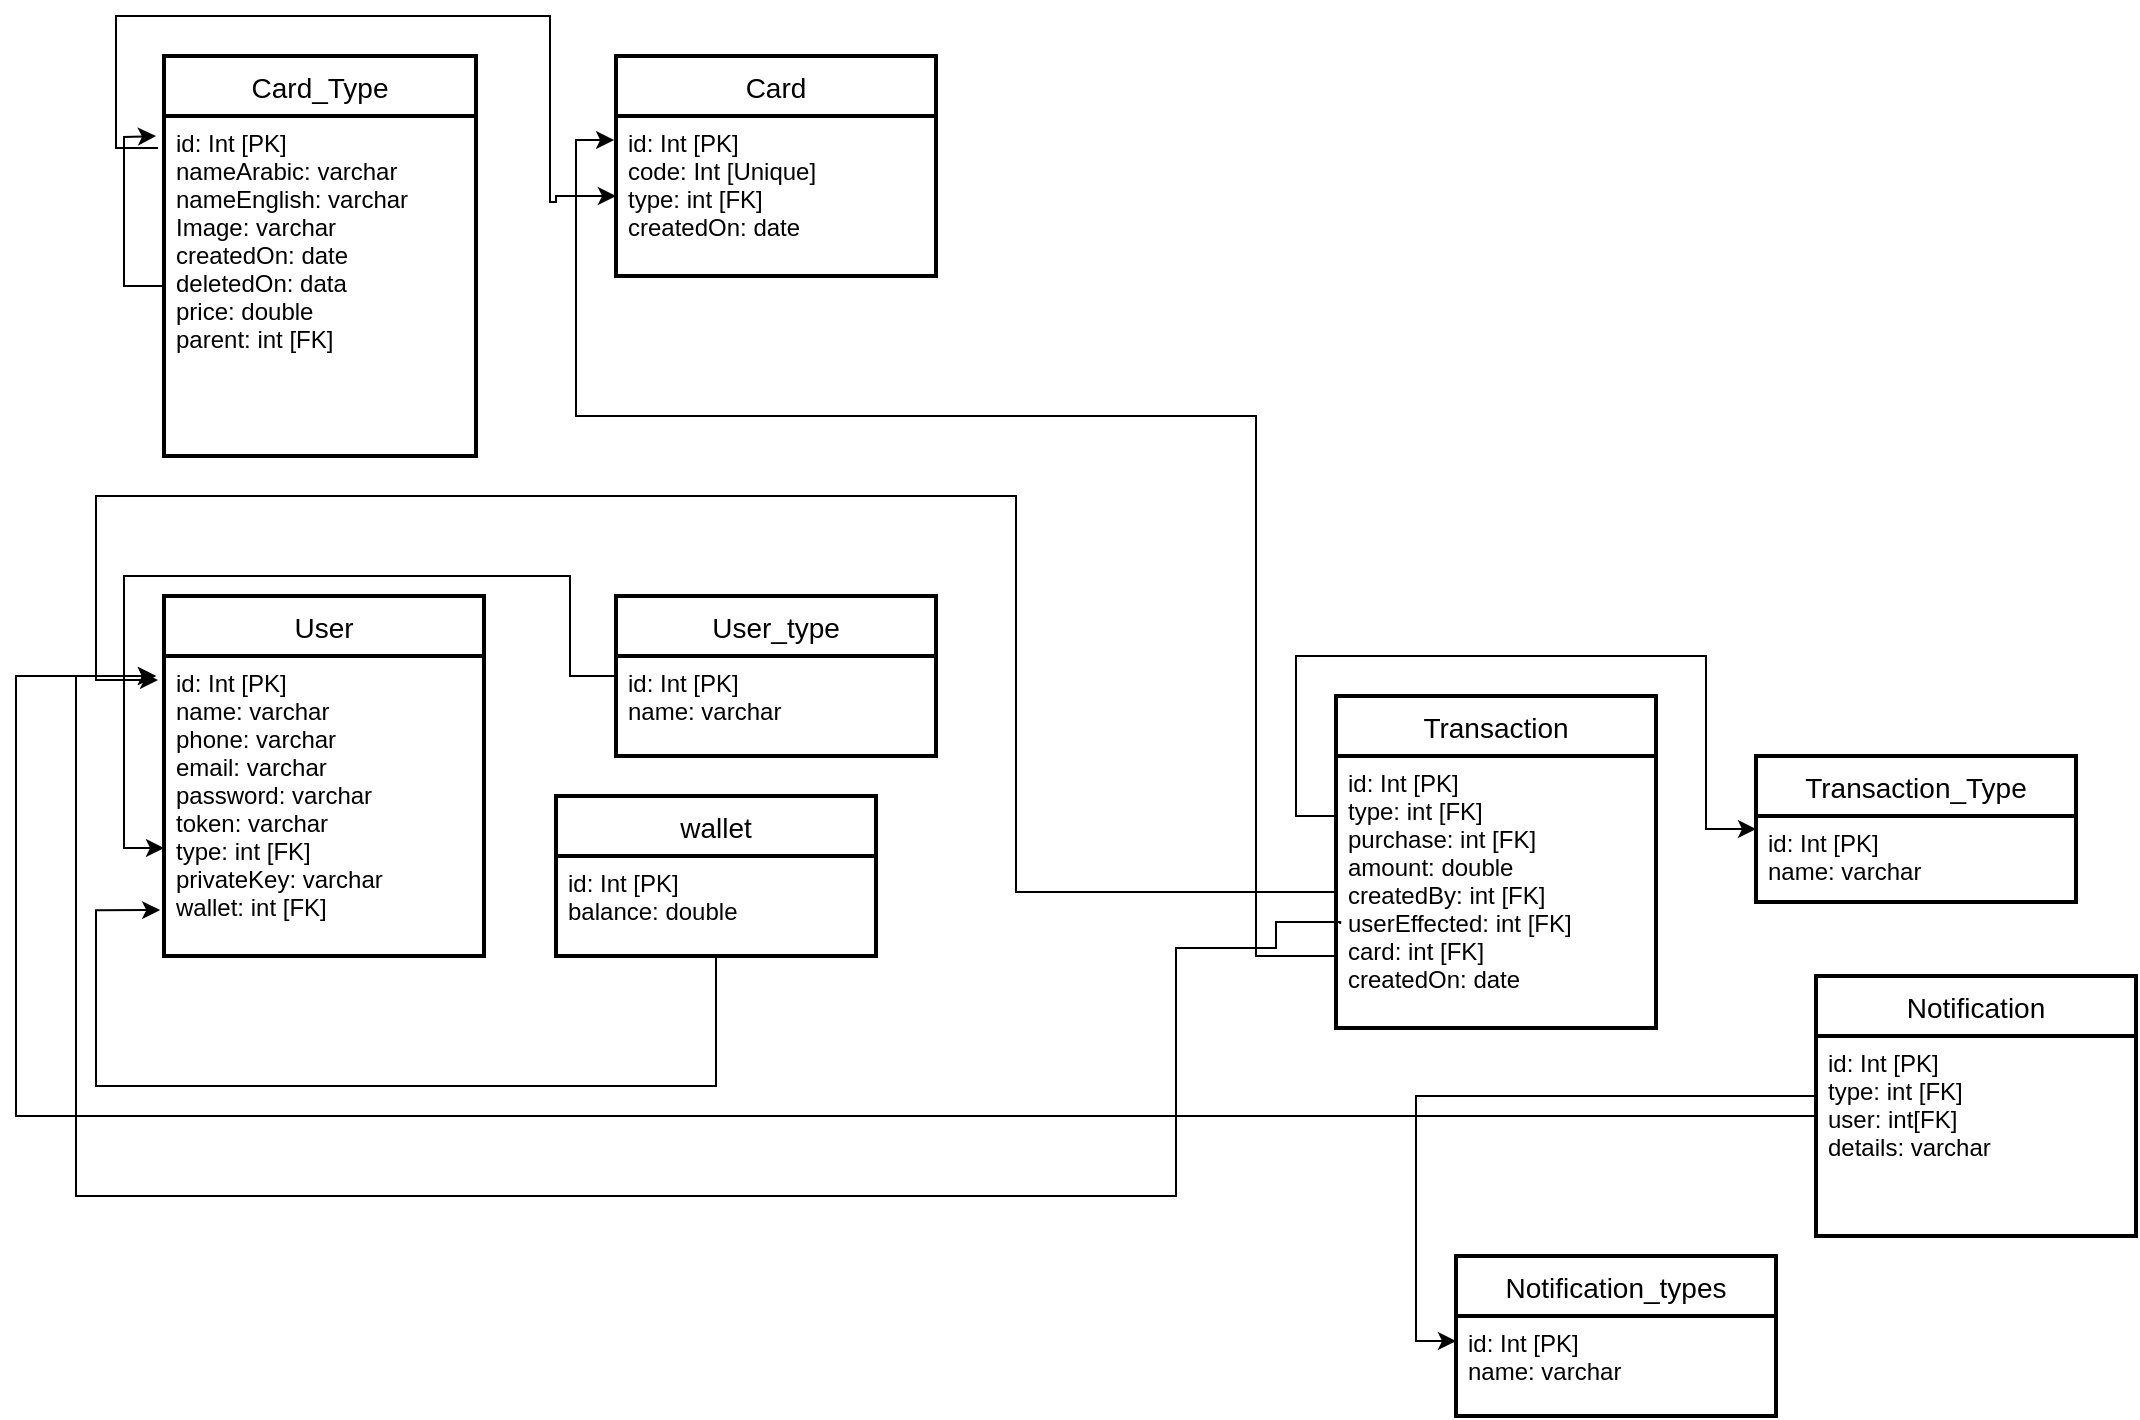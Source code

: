 <mxfile>
    <diagram id="LrKRrKTN13Jg255d45Nv" name="Page-1">
        <mxGraphModel dx="1144" dy="541" grid="1" gridSize="10" guides="1" tooltips="1" connect="1" arrows="1" fold="1" page="1" pageScale="1" pageWidth="1169" pageHeight="827" math="0" shadow="0">
            <root>
                <mxCell id="0"/>
                <mxCell id="1" parent="0"/>
                <mxCell id="s4tusYUxzzBqLr3-l9wo-1" value="Card" style="swimlane;childLayout=stackLayout;horizontal=1;startSize=30;horizontalStack=0;rounded=1;fontSize=14;fontStyle=0;strokeWidth=2;resizeParent=0;resizeLast=1;shadow=0;dashed=0;align=center;arcSize=0;" parent="1" vertex="1">
                    <mxGeometry x="350" y="70" width="160" height="110" as="geometry">
                        <mxRectangle x="40" y="90" width="60" height="30" as="alternateBounds"/>
                    </mxGeometry>
                </mxCell>
                <mxCell id="s4tusYUxzzBqLr3-l9wo-2" value="id: Int [PK]&#10;code: Int [Unique]&#10;type: int [FK]&#10;createdOn: date" style="align=left;strokeColor=none;fillColor=none;spacingLeft=4;fontSize=12;verticalAlign=top;resizable=0;rotatable=0;part=1;" parent="s4tusYUxzzBqLr3-l9wo-1" vertex="1">
                    <mxGeometry y="30" width="160" height="80" as="geometry"/>
                </mxCell>
                <mxCell id="s4tusYUxzzBqLr3-l9wo-6" style="edgeStyle=orthogonalEdgeStyle;rounded=0;orthogonalLoop=1;jettySize=auto;html=1;entryX=0;entryY=0.5;entryDx=0;entryDy=0;exitX=-0.019;exitY=0.094;exitDx=0;exitDy=0;exitPerimeter=0;" parent="1" source="s4tusYUxzzBqLr3-l9wo-5" target="s4tusYUxzzBqLr3-l9wo-2" edge="1">
                    <mxGeometry relative="1" as="geometry">
                        <mxPoint x="40" y="120" as="sourcePoint"/>
                        <Array as="points">
                            <mxPoint x="121" y="116"/>
                            <mxPoint x="100" y="116"/>
                            <mxPoint x="100" y="50"/>
                            <mxPoint x="317" y="50"/>
                            <mxPoint x="317" y="143"/>
                            <mxPoint x="320" y="143"/>
                            <mxPoint x="320" y="140"/>
                        </Array>
                    </mxGeometry>
                </mxCell>
                <mxCell id="s4tusYUxzzBqLr3-l9wo-4" value="Card_Type" style="swimlane;childLayout=stackLayout;horizontal=1;startSize=30;horizontalStack=0;rounded=1;fontSize=14;fontStyle=0;strokeWidth=2;resizeParent=0;resizeLast=1;shadow=0;dashed=0;align=center;arcSize=0;" parent="1" vertex="1">
                    <mxGeometry x="124" y="70" width="156" height="200" as="geometry">
                        <mxRectangle x="40" y="90" width="60" height="30" as="alternateBounds"/>
                    </mxGeometry>
                </mxCell>
                <mxCell id="s4tusYUxzzBqLr3-l9wo-5" value="id: Int [PK]&#10;nameArabic: varchar&#10;nameEnglish: varchar&#10;Image: varchar&#10;createdOn: date&#10;deletedOn: data&#10;price: double&#10;parent: int [FK]&#10;&#10;&#10;" style="align=left;strokeColor=none;fillColor=none;spacingLeft=4;fontSize=12;verticalAlign=top;resizable=0;rotatable=0;part=1;" parent="s4tusYUxzzBqLr3-l9wo-4" vertex="1">
                    <mxGeometry y="30" width="156" height="170" as="geometry"/>
                </mxCell>
                <mxCell id="s4tusYUxzzBqLr3-l9wo-7" value="User" style="swimlane;childLayout=stackLayout;horizontal=1;startSize=30;horizontalStack=0;rounded=1;fontSize=14;fontStyle=0;strokeWidth=2;resizeParent=0;resizeLast=1;shadow=0;dashed=0;align=center;arcSize=0;" parent="1" vertex="1">
                    <mxGeometry x="124" y="340" width="160" height="180" as="geometry">
                        <mxRectangle x="40" y="90" width="60" height="30" as="alternateBounds"/>
                    </mxGeometry>
                </mxCell>
                <mxCell id="s4tusYUxzzBqLr3-l9wo-8" value="id: Int [PK]&#10;name: varchar&#10;phone: varchar&#10;email: varchar&#10;password: varchar&#10;token: varchar&#10;type: int [FK]&#10;privateKey: varchar&#10;wallet: int [FK]&#10;&#10;" style="align=left;strokeColor=none;fillColor=none;spacingLeft=4;fontSize=12;verticalAlign=top;resizable=0;rotatable=0;part=1;" parent="s4tusYUxzzBqLr3-l9wo-7" vertex="1">
                    <mxGeometry y="30" width="160" height="150" as="geometry"/>
                </mxCell>
                <mxCell id="s4tusYUxzzBqLr3-l9wo-9" value="User_type" style="swimlane;childLayout=stackLayout;horizontal=1;startSize=30;horizontalStack=0;rounded=1;fontSize=14;fontStyle=0;strokeWidth=2;resizeParent=0;resizeLast=1;shadow=0;dashed=0;align=center;arcSize=0;" parent="1" vertex="1">
                    <mxGeometry x="350" y="340" width="160" height="80" as="geometry">
                        <mxRectangle x="40" y="90" width="60" height="30" as="alternateBounds"/>
                    </mxGeometry>
                </mxCell>
                <mxCell id="s4tusYUxzzBqLr3-l9wo-10" value="id: Int [PK]&#10;name: varchar&#10;" style="align=left;strokeColor=none;fillColor=none;spacingLeft=4;fontSize=12;verticalAlign=top;resizable=0;rotatable=0;part=1;" parent="s4tusYUxzzBqLr3-l9wo-9" vertex="1">
                    <mxGeometry y="30" width="160" height="50" as="geometry"/>
                </mxCell>
                <mxCell id="s4tusYUxzzBqLr3-l9wo-11" style="edgeStyle=orthogonalEdgeStyle;rounded=0;orthogonalLoop=1;jettySize=auto;html=1;entryX=0;entryY=0.64;entryDx=0;entryDy=0;entryPerimeter=0;" parent="1" source="s4tusYUxzzBqLr3-l9wo-10" target="s4tusYUxzzBqLr3-l9wo-8" edge="1">
                    <mxGeometry relative="1" as="geometry">
                        <Array as="points">
                            <mxPoint x="327" y="380"/>
                            <mxPoint x="327" y="330"/>
                            <mxPoint x="104" y="330"/>
                            <mxPoint x="104" y="466"/>
                        </Array>
                    </mxGeometry>
                </mxCell>
                <mxCell id="s4tusYUxzzBqLr3-l9wo-12" value="wallet" style="swimlane;childLayout=stackLayout;horizontal=1;startSize=30;horizontalStack=0;rounded=1;fontSize=14;fontStyle=0;strokeWidth=2;resizeParent=0;resizeLast=1;shadow=0;dashed=0;align=center;arcSize=0;" parent="1" vertex="1">
                    <mxGeometry x="320" y="440" width="160" height="80" as="geometry">
                        <mxRectangle x="40" y="90" width="60" height="30" as="alternateBounds"/>
                    </mxGeometry>
                </mxCell>
                <mxCell id="s4tusYUxzzBqLr3-l9wo-13" value="id: Int [PK]&#10;balance: double&#10;" style="align=left;strokeColor=none;fillColor=none;spacingLeft=4;fontSize=12;verticalAlign=top;resizable=0;rotatable=0;part=1;" parent="s4tusYUxzzBqLr3-l9wo-12" vertex="1">
                    <mxGeometry y="30" width="160" height="50" as="geometry"/>
                </mxCell>
                <mxCell id="s4tusYUxzzBqLr3-l9wo-14" style="edgeStyle=orthogonalEdgeStyle;rounded=0;orthogonalLoop=1;jettySize=auto;html=1;entryX=-0.012;entryY=0.847;entryDx=0;entryDy=0;entryPerimeter=0;" parent="1" source="s4tusYUxzzBqLr3-l9wo-13" target="s4tusYUxzzBqLr3-l9wo-8" edge="1">
                    <mxGeometry relative="1" as="geometry">
                        <Array as="points">
                            <mxPoint x="90" y="585"/>
                            <mxPoint x="90" y="497"/>
                        </Array>
                    </mxGeometry>
                </mxCell>
                <mxCell id="s4tusYUxzzBqLr3-l9wo-28" style="edgeStyle=orthogonalEdgeStyle;rounded=0;orthogonalLoop=1;jettySize=auto;html=1;exitX=0.013;exitY=0.618;exitDx=0;exitDy=0;exitPerimeter=0;" parent="1" source="s4tusYUxzzBqLr3-l9wo-21" edge="1">
                    <mxGeometry relative="1" as="geometry">
                        <mxPoint x="120" y="380" as="targetPoint"/>
                        <Array as="points">
                            <mxPoint x="712" y="503"/>
                            <mxPoint x="680" y="503"/>
                            <mxPoint x="680" y="516"/>
                            <mxPoint x="630" y="516"/>
                            <mxPoint x="630" y="640"/>
                            <mxPoint x="80" y="640"/>
                            <mxPoint x="80" y="380"/>
                        </Array>
                    </mxGeometry>
                </mxCell>
                <mxCell id="s4tusYUxzzBqLr3-l9wo-20" value="Transaction" style="swimlane;childLayout=stackLayout;horizontal=1;startSize=30;horizontalStack=0;rounded=1;fontSize=14;fontStyle=0;strokeWidth=2;resizeParent=0;resizeLast=1;shadow=0;dashed=0;align=center;arcSize=0;" parent="1" vertex="1">
                    <mxGeometry x="710" y="390" width="160" height="166" as="geometry">
                        <mxRectangle x="40" y="90" width="60" height="30" as="alternateBounds"/>
                    </mxGeometry>
                </mxCell>
                <mxCell id="s4tusYUxzzBqLr3-l9wo-21" value="id: Int [PK]&#10;type: int [FK]&#10;purchase: int [FK]&#10;amount: double&#10;createdBy: int [FK]&#10;userEffected: int [FK]&#10;card: int [FK]&#10;createdOn: date" style="align=left;strokeColor=none;fillColor=none;spacingLeft=4;fontSize=12;verticalAlign=top;resizable=0;rotatable=0;part=1;" parent="s4tusYUxzzBqLr3-l9wo-20" vertex="1">
                    <mxGeometry y="30" width="160" height="136" as="geometry"/>
                </mxCell>
                <mxCell id="s4tusYUxzzBqLr3-l9wo-22" value="Transaction_Type" style="swimlane;childLayout=stackLayout;horizontal=1;startSize=30;horizontalStack=0;rounded=1;fontSize=14;fontStyle=0;strokeWidth=2;resizeParent=0;resizeLast=1;shadow=0;dashed=0;align=center;arcSize=0;" parent="1" vertex="1">
                    <mxGeometry x="920" y="420" width="160" height="73" as="geometry">
                        <mxRectangle x="40" y="90" width="60" height="30" as="alternateBounds"/>
                    </mxGeometry>
                </mxCell>
                <mxCell id="s4tusYUxzzBqLr3-l9wo-23" value="id: Int [PK]&#10;name: varchar" style="align=left;strokeColor=none;fillColor=none;spacingLeft=4;fontSize=12;verticalAlign=top;resizable=0;rotatable=0;part=1;" parent="s4tusYUxzzBqLr3-l9wo-22" vertex="1">
                    <mxGeometry y="30" width="160" height="43" as="geometry"/>
                </mxCell>
                <mxCell id="s4tusYUxzzBqLr3-l9wo-26" style="edgeStyle=orthogonalEdgeStyle;rounded=0;orthogonalLoop=1;jettySize=auto;html=1;exitX=0;exitY=0.25;exitDx=0;exitDy=0;entryX=0;entryY=0.5;entryDx=0;entryDy=0;" parent="1" source="s4tusYUxzzBqLr3-l9wo-21" target="s4tusYUxzzBqLr3-l9wo-22" edge="1">
                    <mxGeometry relative="1" as="geometry">
                        <Array as="points">
                            <mxPoint x="710" y="450"/>
                            <mxPoint x="690" y="450"/>
                            <mxPoint x="690" y="370"/>
                            <mxPoint x="895" y="370"/>
                            <mxPoint x="895" y="457"/>
                        </Array>
                    </mxGeometry>
                </mxCell>
                <mxCell id="s4tusYUxzzBqLr3-l9wo-27" style="edgeStyle=orthogonalEdgeStyle;rounded=0;orthogonalLoop=1;jettySize=auto;html=1;" parent="1" source="s4tusYUxzzBqLr3-l9wo-21" edge="1">
                    <mxGeometry relative="1" as="geometry">
                        <mxPoint x="121" y="382" as="targetPoint"/>
                        <Array as="points">
                            <mxPoint x="550" y="488"/>
                            <mxPoint x="550" y="290"/>
                            <mxPoint x="90" y="290"/>
                            <mxPoint x="90" y="382"/>
                        </Array>
                    </mxGeometry>
                </mxCell>
                <mxCell id="s4tusYUxzzBqLr3-l9wo-36" style="edgeStyle=orthogonalEdgeStyle;rounded=0;orthogonalLoop=1;jettySize=auto;html=1;entryX=0;entryY=0.25;entryDx=0;entryDy=0;" parent="1" source="s4tusYUxzzBqLr3-l9wo-29" target="s4tusYUxzzBqLr3-l9wo-32" edge="1">
                    <mxGeometry relative="1" as="geometry">
                        <Array as="points">
                            <mxPoint x="750" y="590"/>
                            <mxPoint x="750" y="713"/>
                        </Array>
                    </mxGeometry>
                </mxCell>
                <mxCell id="s4tusYUxzzBqLr3-l9wo-29" value="Notification" style="swimlane;childLayout=stackLayout;horizontal=1;startSize=30;horizontalStack=0;rounded=1;fontSize=14;fontStyle=0;strokeWidth=2;resizeParent=0;resizeLast=1;shadow=0;dashed=0;align=center;arcSize=0;" parent="1" vertex="1">
                    <mxGeometry x="950" y="530" width="160" height="130" as="geometry">
                        <mxRectangle x="40" y="90" width="60" height="30" as="alternateBounds"/>
                    </mxGeometry>
                </mxCell>
                <mxCell id="s4tusYUxzzBqLr3-l9wo-30" value="id: Int [PK]&#10;type: int [FK]&#10;user: int[FK]&#10;details: varchar" style="align=left;strokeColor=none;fillColor=none;spacingLeft=4;fontSize=12;verticalAlign=top;resizable=0;rotatable=0;part=1;" parent="s4tusYUxzzBqLr3-l9wo-29" vertex="1">
                    <mxGeometry y="30" width="160" height="100" as="geometry"/>
                </mxCell>
                <mxCell id="s4tusYUxzzBqLr3-l9wo-31" value="Notification_types" style="swimlane;childLayout=stackLayout;horizontal=1;startSize=30;horizontalStack=0;rounded=1;fontSize=14;fontStyle=0;strokeWidth=2;resizeParent=0;resizeLast=1;shadow=0;dashed=0;align=center;arcSize=0;" parent="1" vertex="1">
                    <mxGeometry x="770" y="670" width="160" height="80" as="geometry">
                        <mxRectangle x="40" y="90" width="60" height="30" as="alternateBounds"/>
                    </mxGeometry>
                </mxCell>
                <mxCell id="s4tusYUxzzBqLr3-l9wo-32" value="id: Int [PK]&#10;name: varchar&#10;" style="align=left;strokeColor=none;fillColor=none;spacingLeft=4;fontSize=12;verticalAlign=top;resizable=0;rotatable=0;part=1;" parent="s4tusYUxzzBqLr3-l9wo-31" vertex="1">
                    <mxGeometry y="30" width="160" height="50" as="geometry"/>
                </mxCell>
                <mxCell id="s4tusYUxzzBqLr3-l9wo-39" style="edgeStyle=orthogonalEdgeStyle;rounded=0;orthogonalLoop=1;jettySize=auto;html=1;" parent="1" source="s4tusYUxzzBqLr3-l9wo-30" edge="1">
                    <mxGeometry relative="1" as="geometry">
                        <mxPoint x="120" y="380" as="targetPoint"/>
                        <Array as="points">
                            <mxPoint x="50" y="600"/>
                            <mxPoint x="50" y="380"/>
                        </Array>
                    </mxGeometry>
                </mxCell>
                <mxCell id="2" style="edgeStyle=orthogonalEdgeStyle;rounded=0;orthogonalLoop=1;jettySize=auto;html=1;entryX=-0.006;entryY=0.15;entryDx=0;entryDy=0;entryPerimeter=0;" parent="1" source="s4tusYUxzzBqLr3-l9wo-21" target="s4tusYUxzzBqLr3-l9wo-2" edge="1">
                    <mxGeometry relative="1" as="geometry">
                        <Array as="points">
                            <mxPoint x="670" y="520"/>
                            <mxPoint x="670" y="250"/>
                            <mxPoint x="330" y="250"/>
                            <mxPoint x="330" y="112"/>
                        </Array>
                    </mxGeometry>
                </mxCell>
                <mxCell id="3" style="edgeStyle=orthogonalEdgeStyle;rounded=0;orthogonalLoop=1;jettySize=auto;html=1;" edge="1" parent="1" source="s4tusYUxzzBqLr3-l9wo-5">
                    <mxGeometry relative="1" as="geometry">
                        <mxPoint x="120" y="110" as="targetPoint"/>
                    </mxGeometry>
                </mxCell>
            </root>
        </mxGraphModel>
    </diagram>
</mxfile>